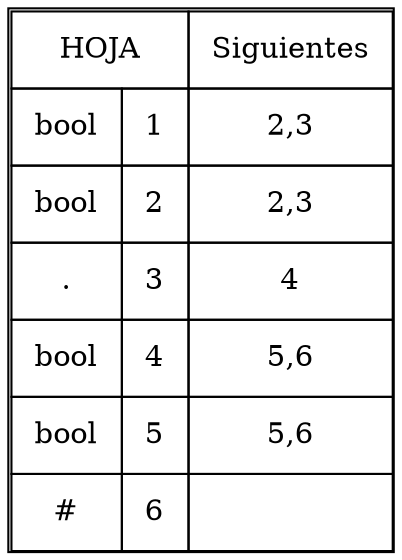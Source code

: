 digraph grafica{
rankdir=LR;
forcelabels= true;
node [shape = plain];
nodo26 [label = <<table border = '1' cellboder = '1' cellspacing='0' cellpadding='10'>
<tr>
<td COLSPAN='2'>HOJA</td>
<td>Siguientes</td>
</tr>
<tr>
<td>bool</td>
<td>1</td>
<td>2,3</td>
</tr>
<tr>
<td>bool</td>
<td>2</td>
<td>2,3</td>
</tr>
<tr>
<td>.</td>
<td>3</td>
<td>4</td>
</tr>
<tr>
<td>bool</td>
<td>4</td>
<td>5,6</td>
</tr>
<tr>
<td>bool</td>
<td>5</td>
<td>5,6</td>
</tr>
<tr>
<td>#</td>
<td>6</td>
<td></td>
</tr>
</table>>];

}